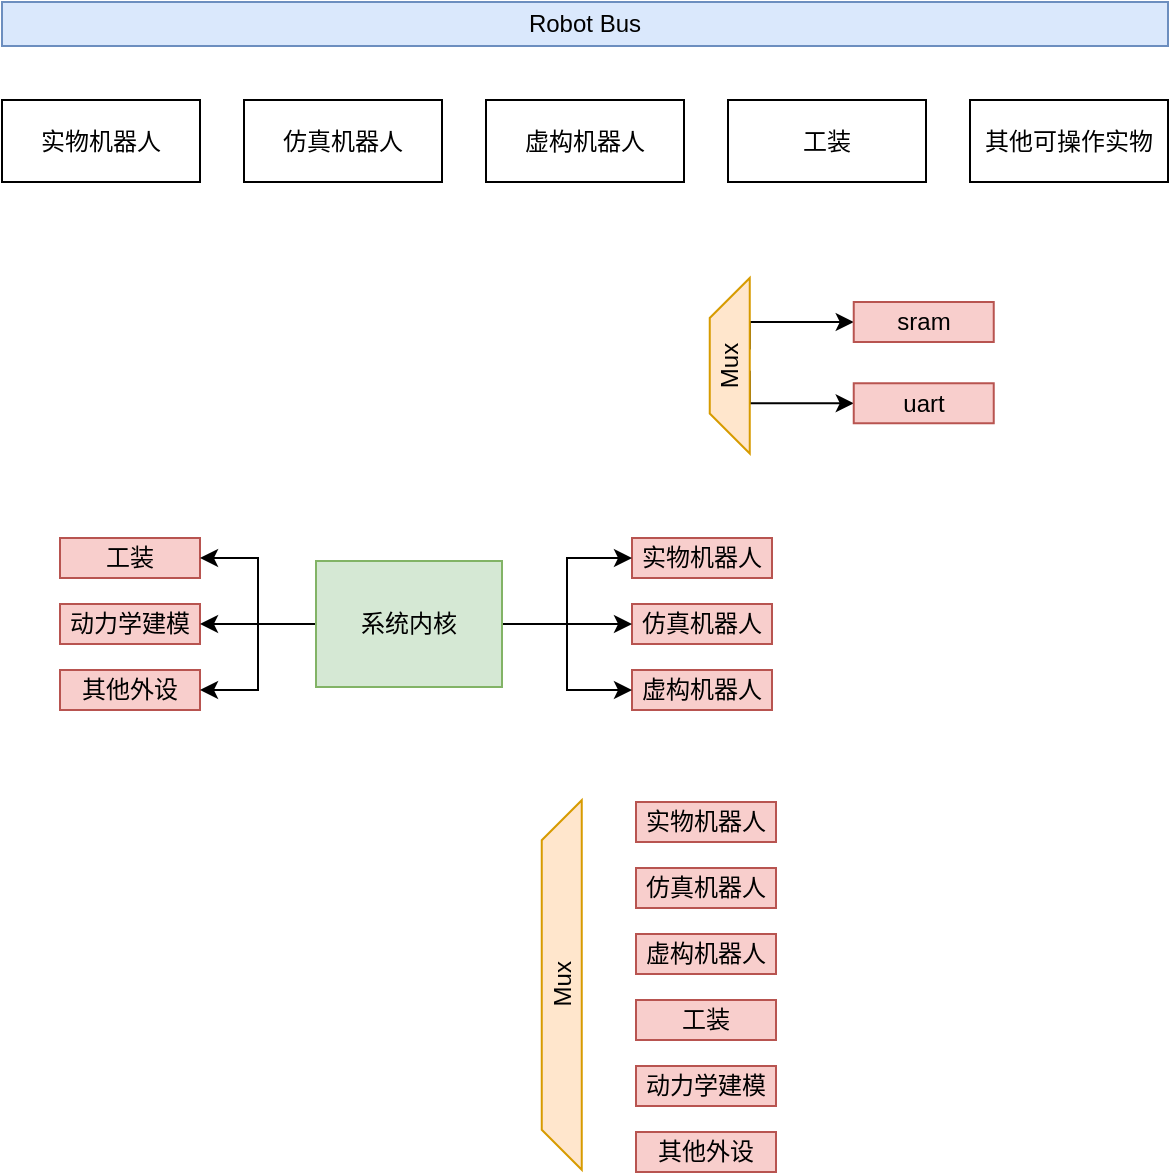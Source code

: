 <mxfile border="50" scale="3" compressed="false" locked="false" version="26.0.4">
  <diagram name="Blank" id="YmL12bMKpDGza6XwsDPr">
    <mxGraphModel dx="1988" dy="1039" grid="0" gridSize="10" guides="1" tooltips="1" connect="1" arrows="1" fold="1" page="0" pageScale="1" pageWidth="827" pageHeight="1169" background="none" math="1" shadow="0">
      <root>
        <mxCell id="X5NqExCQtvZxIxQ7pmgY-0" />
        <mxCell id="1" parent="X5NqExCQtvZxIxQ7pmgY-0" />
        <mxCell id="RojM3RQOKE0TcmvbQU_H-11" value="Robot Bus" style="rounded=0;whiteSpace=wrap;html=1;fillColor=#dae8fc;strokeColor=#6c8ebf;" parent="1" vertex="1">
          <mxGeometry x="-1320" y="-508" width="583" height="22" as="geometry" />
        </mxCell>
        <mxCell id="RojM3RQOKE0TcmvbQU_H-12" value="实物机器人" style="rounded=0;whiteSpace=wrap;html=1;" parent="1" vertex="1">
          <mxGeometry x="-1320" y="-459" width="99" height="41" as="geometry" />
        </mxCell>
        <mxCell id="RojM3RQOKE0TcmvbQU_H-13" value="仿真机器人" style="rounded=0;whiteSpace=wrap;html=1;" parent="1" vertex="1">
          <mxGeometry x="-1199" y="-459" width="99" height="41" as="geometry" />
        </mxCell>
        <mxCell id="RojM3RQOKE0TcmvbQU_H-14" value="虚构机器人" style="rounded=0;whiteSpace=wrap;html=1;" parent="1" vertex="1">
          <mxGeometry x="-1078" y="-459" width="99" height="41" as="geometry" />
        </mxCell>
        <mxCell id="RojM3RQOKE0TcmvbQU_H-15" value="工装" style="rounded=0;whiteSpace=wrap;html=1;" parent="1" vertex="1">
          <mxGeometry x="-957" y="-459" width="99" height="41" as="geometry" />
        </mxCell>
        <mxCell id="RojM3RQOKE0TcmvbQU_H-16" value="其他可操作实物" style="rounded=0;whiteSpace=wrap;html=1;" parent="1" vertex="1">
          <mxGeometry x="-836" y="-459" width="99" height="41" as="geometry" />
        </mxCell>
        <mxCell id="RojM3RQOKE0TcmvbQU_H-17" style="edgeStyle=orthogonalEdgeStyle;rounded=0;orthogonalLoop=1;jettySize=auto;html=1;exitX=0.75;exitY=1;exitDx=0;exitDy=0;entryX=0;entryY=0.5;entryDx=0;entryDy=0;" parent="1" target="RojM3RQOKE0TcmvbQU_H-20" edge="1">
          <mxGeometry relative="1" as="geometry">
            <Array as="points">
              <mxPoint x="-946.13" y="-348" />
            </Array>
            <mxPoint x="-946.13" y="-334.25" as="sourcePoint" />
          </mxGeometry>
        </mxCell>
        <mxCell id="RojM3RQOKE0TcmvbQU_H-18" style="edgeStyle=orthogonalEdgeStyle;rounded=0;orthogonalLoop=1;jettySize=auto;html=1;exitX=0.75;exitY=1;exitDx=0;exitDy=0;entryX=0;entryY=0.5;entryDx=0;entryDy=0;" parent="1" target="RojM3RQOKE0TcmvbQU_H-21" edge="1">
          <mxGeometry relative="1" as="geometry">
            <Array as="points">
              <mxPoint x="-946.13" y="-307.37" />
            </Array>
            <mxPoint x="-946.13" y="-323.62" as="sourcePoint" />
          </mxGeometry>
        </mxCell>
        <mxCell id="RojM3RQOKE0TcmvbQU_H-19" value="Mux" style="shape=trapezoid;perimeter=trapezoidPerimeter;whiteSpace=wrap;html=1;fixedSize=1;rotation=-90;fillColor=#ffe6cc;strokeColor=#d79b00;" parent="1" vertex="1">
          <mxGeometry x="-1000" y="-336.12" width="87.75" height="20" as="geometry" />
        </mxCell>
        <mxCell id="RojM3RQOKE0TcmvbQU_H-20" value="sram" style="whiteSpace=wrap;html=1;fillColor=#f8cecc;strokeColor=#b85450;" parent="1" vertex="1">
          <mxGeometry x="-894.13" y="-358" width="70" height="20" as="geometry" />
        </mxCell>
        <mxCell id="RojM3RQOKE0TcmvbQU_H-21" value="uart" style="whiteSpace=wrap;html=1;fillColor=#f8cecc;strokeColor=#b85450;" parent="1" vertex="1">
          <mxGeometry x="-894.13" y="-317.37" width="70" height="20" as="geometry" />
        </mxCell>
        <mxCell id="yxioz5QFpOCRjbDrVPdh-1" value="实物机器人" style="whiteSpace=wrap;html=1;fillColor=#f8cecc;strokeColor=#b85450;" vertex="1" parent="1">
          <mxGeometry x="-1005" y="-240" width="70" height="20" as="geometry" />
        </mxCell>
        <mxCell id="yxioz5QFpOCRjbDrVPdh-2" value="仿真机器人" style="whiteSpace=wrap;html=1;fillColor=#f8cecc;strokeColor=#b85450;" vertex="1" parent="1">
          <mxGeometry x="-1005" y="-207" width="70" height="20" as="geometry" />
        </mxCell>
        <mxCell id="yxioz5QFpOCRjbDrVPdh-4" value="虚构机器人" style="whiteSpace=wrap;html=1;fillColor=#f8cecc;strokeColor=#b85450;" vertex="1" parent="1">
          <mxGeometry x="-1005" y="-174" width="70" height="20" as="geometry" />
        </mxCell>
        <mxCell id="yxioz5QFpOCRjbDrVPdh-5" value="工装" style="whiteSpace=wrap;html=1;fillColor=#f8cecc;strokeColor=#b85450;" vertex="1" parent="1">
          <mxGeometry x="-1291" y="-240" width="70" height="20" as="geometry" />
        </mxCell>
        <mxCell id="yxioz5QFpOCRjbDrVPdh-6" value="动力学建模" style="whiteSpace=wrap;html=1;fillColor=#f8cecc;strokeColor=#b85450;" vertex="1" parent="1">
          <mxGeometry x="-1291" y="-207" width="70" height="20" as="geometry" />
        </mxCell>
        <mxCell id="yxioz5QFpOCRjbDrVPdh-7" value="其他外设" style="whiteSpace=wrap;html=1;fillColor=#f8cecc;strokeColor=#b85450;" vertex="1" parent="1">
          <mxGeometry x="-1291" y="-174" width="70" height="20" as="geometry" />
        </mxCell>
        <mxCell id="yxioz5QFpOCRjbDrVPdh-9" style="edgeStyle=orthogonalEdgeStyle;rounded=0;orthogonalLoop=1;jettySize=auto;html=1;" edge="1" parent="1" source="yxioz5QFpOCRjbDrVPdh-8" target="yxioz5QFpOCRjbDrVPdh-1">
          <mxGeometry relative="1" as="geometry" />
        </mxCell>
        <mxCell id="yxioz5QFpOCRjbDrVPdh-10" style="edgeStyle=orthogonalEdgeStyle;rounded=0;orthogonalLoop=1;jettySize=auto;html=1;" edge="1" parent="1" source="yxioz5QFpOCRjbDrVPdh-8" target="yxioz5QFpOCRjbDrVPdh-2">
          <mxGeometry relative="1" as="geometry" />
        </mxCell>
        <mxCell id="yxioz5QFpOCRjbDrVPdh-11" style="edgeStyle=orthogonalEdgeStyle;rounded=0;orthogonalLoop=1;jettySize=auto;html=1;" edge="1" parent="1" source="yxioz5QFpOCRjbDrVPdh-8" target="yxioz5QFpOCRjbDrVPdh-4">
          <mxGeometry relative="1" as="geometry" />
        </mxCell>
        <mxCell id="yxioz5QFpOCRjbDrVPdh-12" style="edgeStyle=orthogonalEdgeStyle;rounded=0;orthogonalLoop=1;jettySize=auto;html=1;" edge="1" parent="1" source="yxioz5QFpOCRjbDrVPdh-8" target="yxioz5QFpOCRjbDrVPdh-5">
          <mxGeometry relative="1" as="geometry" />
        </mxCell>
        <mxCell id="yxioz5QFpOCRjbDrVPdh-13" style="edgeStyle=orthogonalEdgeStyle;rounded=0;orthogonalLoop=1;jettySize=auto;html=1;entryX=1;entryY=0.5;entryDx=0;entryDy=0;" edge="1" parent="1" source="yxioz5QFpOCRjbDrVPdh-8" target="yxioz5QFpOCRjbDrVPdh-6">
          <mxGeometry relative="1" as="geometry" />
        </mxCell>
        <mxCell id="yxioz5QFpOCRjbDrVPdh-14" style="edgeStyle=orthogonalEdgeStyle;rounded=0;orthogonalLoop=1;jettySize=auto;html=1;entryX=1;entryY=0.5;entryDx=0;entryDy=0;" edge="1" parent="1" source="yxioz5QFpOCRjbDrVPdh-8" target="yxioz5QFpOCRjbDrVPdh-7">
          <mxGeometry relative="1" as="geometry" />
        </mxCell>
        <mxCell id="yxioz5QFpOCRjbDrVPdh-8" value="系统内核" style="rounded=0;whiteSpace=wrap;html=1;fillColor=#d5e8d4;strokeColor=#82b366;" vertex="1" parent="1">
          <mxGeometry x="-1163" y="-228.5" width="93" height="63" as="geometry" />
        </mxCell>
        <mxCell id="yxioz5QFpOCRjbDrVPdh-15" value="实物机器人" style="whiteSpace=wrap;html=1;fillColor=#f8cecc;strokeColor=#b85450;" vertex="1" parent="1">
          <mxGeometry x="-1003" y="-108" width="70" height="20" as="geometry" />
        </mxCell>
        <mxCell id="yxioz5QFpOCRjbDrVPdh-16" value="仿真机器人" style="whiteSpace=wrap;html=1;fillColor=#f8cecc;strokeColor=#b85450;" vertex="1" parent="1">
          <mxGeometry x="-1003" y="-75" width="70" height="20" as="geometry" />
        </mxCell>
        <mxCell id="yxioz5QFpOCRjbDrVPdh-17" value="虚构机器人" style="whiteSpace=wrap;html=1;fillColor=#f8cecc;strokeColor=#b85450;" vertex="1" parent="1">
          <mxGeometry x="-1003" y="-42" width="70" height="20" as="geometry" />
        </mxCell>
        <mxCell id="yxioz5QFpOCRjbDrVPdh-18" value="工装" style="whiteSpace=wrap;html=1;fillColor=#f8cecc;strokeColor=#b85450;" vertex="1" parent="1">
          <mxGeometry x="-1003" y="-9" width="70" height="20" as="geometry" />
        </mxCell>
        <mxCell id="yxioz5QFpOCRjbDrVPdh-19" value="动力学建模" style="whiteSpace=wrap;html=1;fillColor=#f8cecc;strokeColor=#b85450;" vertex="1" parent="1">
          <mxGeometry x="-1003" y="24" width="70" height="20" as="geometry" />
        </mxCell>
        <mxCell id="yxioz5QFpOCRjbDrVPdh-20" value="其他外设" style="whiteSpace=wrap;html=1;fillColor=#f8cecc;strokeColor=#b85450;" vertex="1" parent="1">
          <mxGeometry x="-1003" y="57" width="70" height="20" as="geometry" />
        </mxCell>
        <mxCell id="yxioz5QFpOCRjbDrVPdh-21" value="Mux" style="shape=trapezoid;perimeter=trapezoidPerimeter;whiteSpace=wrap;html=1;fixedSize=1;rotation=-90;fillColor=#ffe6cc;strokeColor=#d79b00;" vertex="1" parent="1">
          <mxGeometry x="-1132.5" y="-26.5" width="184.75" height="20" as="geometry" />
        </mxCell>
      </root>
    </mxGraphModel>
  </diagram>
</mxfile>
